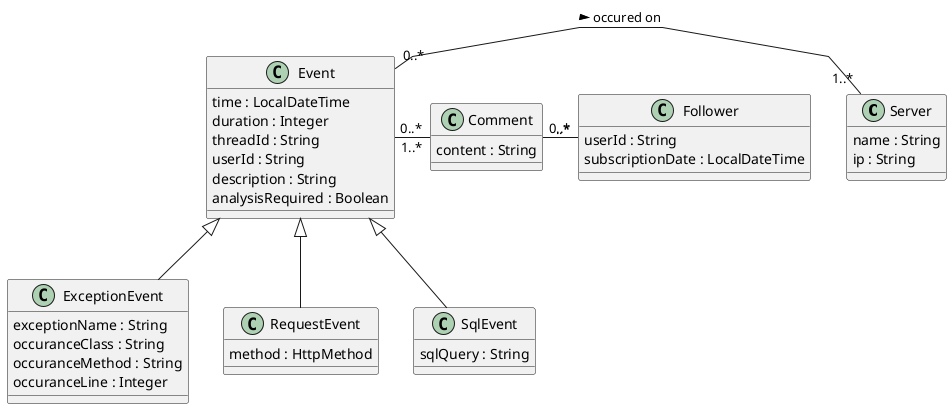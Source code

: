 @startuml
skinparam linetype polyline

class Server {
   name : String
   ip : String
}

class Event {
   time : LocalDateTime
   duration : Integer
   threadId : String
   userId : String
   description : String
   analysisRequired : Boolean
}

class ExceptionEvent {
   exceptionName : String
   occuranceClass : String
   occuranceMethod : String
   occuranceLine : Integer
}

class RequestEvent {
   method : HttpMethod
}

class SqlEvent {
   sqlQuery : String
}

class Comment {
   content : String
}

class Follower {
   userId : String
   subscriptionDate : LocalDateTime
}



Event "0..*" - "1..*" Server : occured on >

Event <|-- RequestEvent
Event <|-- SqlEvent
Event <|-- ExceptionEvent

Event "0..*" - "1..*" Comment
Comment "0..*" - "..*" Follower

@enduml

